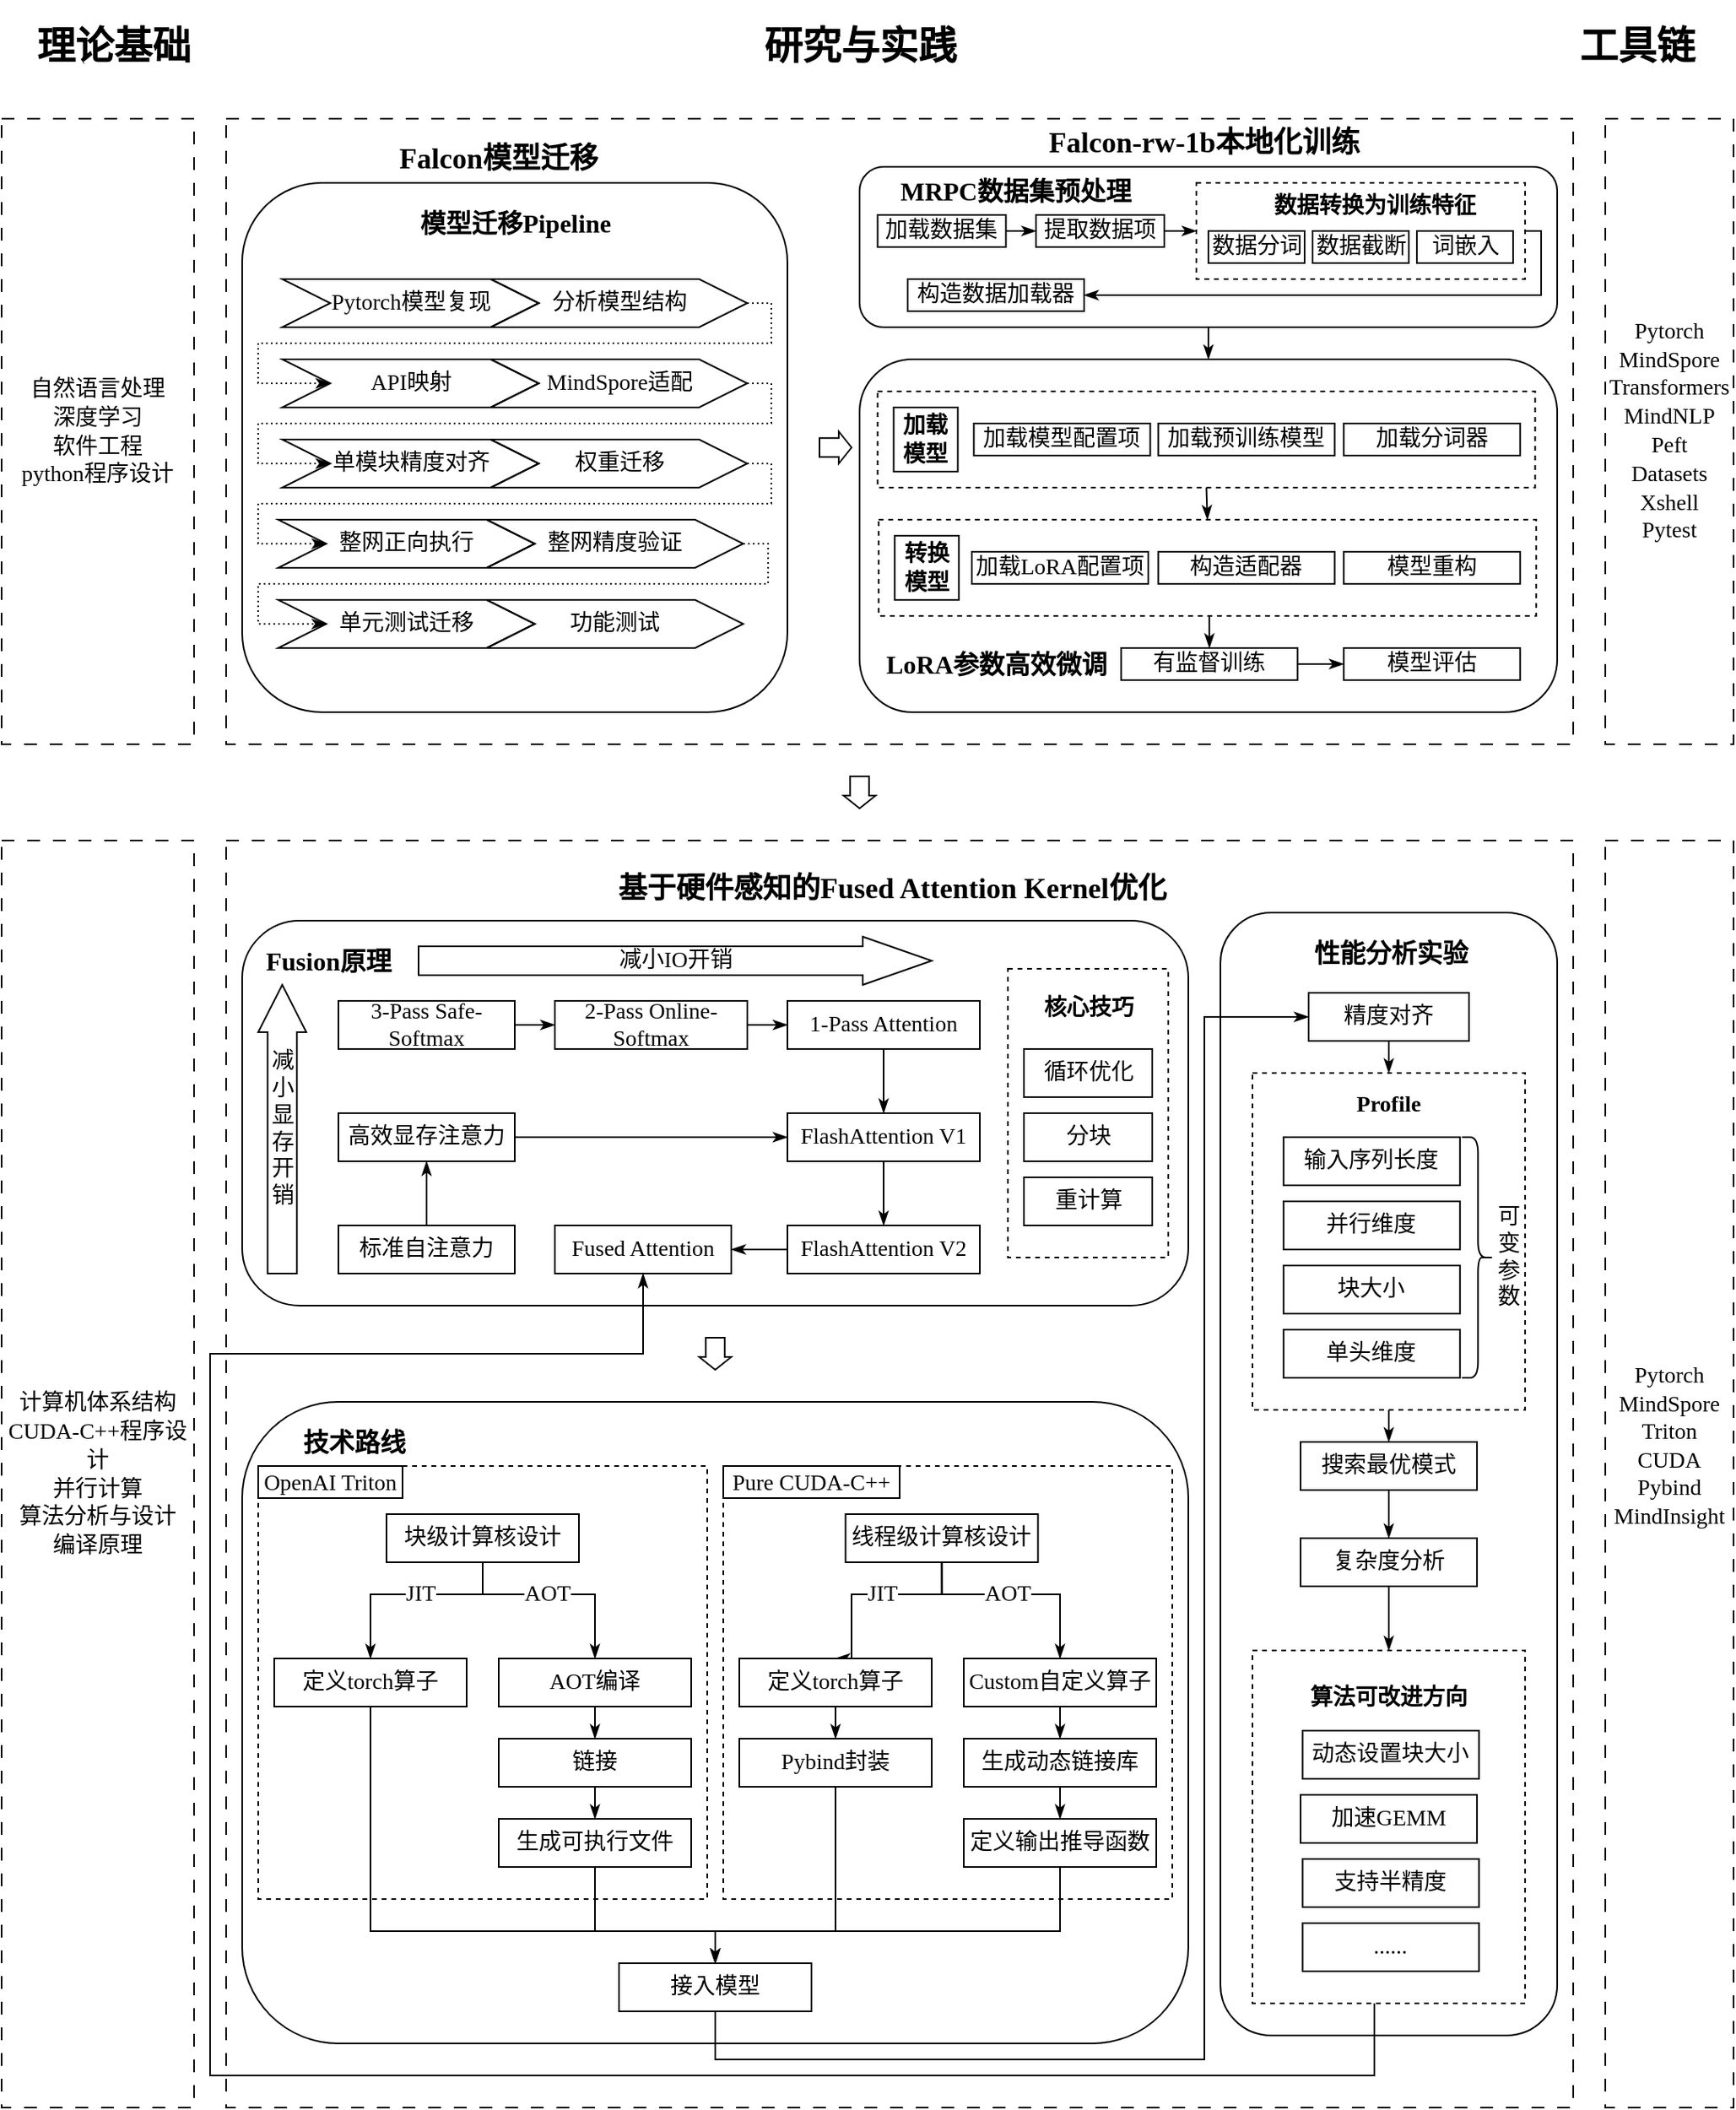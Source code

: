 <mxfile version="24.2.5" type="device">
  <diagram name="第 1 页" id="dVdpCF9wNjlWeNjONU8Y">
    <mxGraphModel dx="2049" dy="2794" grid="1" gridSize="10" guides="1" tooltips="1" connect="1" arrows="1" fold="1" page="1" pageScale="1" pageWidth="900" pageHeight="1600" background="none" math="0" shadow="0">
      <root>
        <mxCell id="0" />
        <mxCell id="1" parent="0" />
        <mxCell id="Ce94UzNjPFxygGqjQuoT-1" value="" style="rounded=0;whiteSpace=wrap;html=1;dashed=1;dashPattern=8 8;" parent="1" vertex="1">
          <mxGeometry x="370" y="50" width="840" height="390" as="geometry" />
        </mxCell>
        <mxCell id="p5TeQGGZOSFcAktKHEvx-1" value="&lt;p&gt;&lt;font size=&quot;1&quot; face=&quot;宋体&quot;&gt;&lt;b style=&quot;font-size: 24px;&quot;&gt;研究与实践&lt;/b&gt;&lt;/font&gt;&lt;/p&gt;" style="text;html=1;align=center;verticalAlign=middle;whiteSpace=wrap;rounded=0;fontFamily=Times New Roman;fontSize=14;" parent="1" vertex="1">
          <mxGeometry x="702.5" y="-10" width="125" height="30" as="geometry" />
        </mxCell>
        <mxCell id="p5TeQGGZOSFcAktKHEvx-2" value="&lt;p style=&quot;font-size: 18px;&quot;&gt;&lt;b style=&quot;&quot;&gt;&lt;font style=&quot;font-size: 18px;&quot; face=&quot;Times New Roman&quot;&gt;Falcon&lt;/font&gt;&lt;font style=&quot;font-size: 18px;&quot; face=&quot;宋体&quot;&gt;模型迁移&lt;/font&gt;&lt;/b&gt;&lt;/p&gt;" style="text;html=1;align=center;verticalAlign=middle;whiteSpace=wrap;rounded=0;fontFamily=Times New Roman;fontSize=14;" parent="1" vertex="1">
          <mxGeometry x="475" y="60" width="130" height="30" as="geometry" />
        </mxCell>
        <mxCell id="p5TeQGGZOSFcAktKHEvx-6" value="" style="rounded=1;whiteSpace=wrap;html=1;align=center;verticalAlign=middle;fontFamily=Times New Roman;fontSize=14;fontColor=default;fillColor=none;gradientColor=none;" parent="1" vertex="1">
          <mxGeometry x="380" y="90" width="340" height="330" as="geometry" />
        </mxCell>
        <mxCell id="p5TeQGGZOSFcAktKHEvx-10" value="&lt;font face=&quot;Times New Roman&quot;&gt;Pytorch&lt;/font&gt;&lt;font face=&quot;宋体&quot;&gt;模型复现&lt;/font&gt;" style="html=1;shadow=0;dashed=0;align=center;verticalAlign=middle;shape=mxgraph.arrows2.arrow;dy=0;dx=30;notch=30;rounded=0;fontFamily=Times New Roman;fontSize=14;fontColor=default;fillColor=none;gradientColor=none;" parent="1" vertex="1">
          <mxGeometry x="404.96" y="150" width="160" height="30" as="geometry" />
        </mxCell>
        <mxCell id="p5TeQGGZOSFcAktKHEvx-11" value="&lt;font face=&quot;宋体&quot;&gt;分析模型结构&lt;/font&gt;" style="html=1;shadow=0;dashed=0;align=center;verticalAlign=middle;shape=mxgraph.arrows2.arrow;dy=0;dx=30;notch=30;rounded=0;fontFamily=Times New Roman;fontSize=14;fontColor=default;fillColor=none;gradientColor=none;" parent="1" vertex="1">
          <mxGeometry x="534.96" y="150" width="160" height="30" as="geometry" />
        </mxCell>
        <mxCell id="p5TeQGGZOSFcAktKHEvx-12" value="&lt;font face=&quot;Times New Roman&quot;&gt;MindSpore&lt;/font&gt;&lt;font face=&quot;宋体&quot;&gt;适配&lt;/font&gt;" style="html=1;shadow=0;dashed=0;align=center;verticalAlign=middle;shape=mxgraph.arrows2.arrow;dy=0;dx=30;notch=30;rounded=0;fontFamily=Times New Roman;fontSize=14;fontColor=default;fillColor=none;gradientColor=none;" parent="1" vertex="1">
          <mxGeometry x="534.96" y="200" width="160" height="30" as="geometry" />
        </mxCell>
        <mxCell id="p5TeQGGZOSFcAktKHEvx-13" value="&lt;font face=&quot;宋体&quot;&gt;单模块精度对齐&lt;/font&gt;" style="html=1;shadow=0;dashed=0;align=center;verticalAlign=middle;shape=mxgraph.arrows2.arrow;dy=0;dx=30;notch=30;rounded=0;fontFamily=Times New Roman;fontSize=14;fontColor=default;fillColor=none;gradientColor=none;" parent="1" vertex="1">
          <mxGeometry x="404.96" y="250" width="160" height="30" as="geometry" />
        </mxCell>
        <mxCell id="p5TeQGGZOSFcAktKHEvx-15" value="&lt;font face=&quot;宋体&quot;&gt;权重迁移&lt;/font&gt;" style="html=1;shadow=0;dashed=0;align=center;verticalAlign=middle;shape=mxgraph.arrows2.arrow;dy=0;dx=30;notch=30;rounded=0;fontFamily=Times New Roman;fontSize=14;fontColor=default;fillColor=none;gradientColor=none;" parent="1" vertex="1">
          <mxGeometry x="534.96" y="250" width="160" height="30" as="geometry" />
        </mxCell>
        <mxCell id="p5TeQGGZOSFcAktKHEvx-16" value="&lt;span style=&quot;font-family: 宋体;&quot;&gt;整网正向执行&lt;/span&gt;" style="html=1;shadow=0;dashed=0;align=center;verticalAlign=middle;shape=mxgraph.arrows2.arrow;dy=0;dx=30;notch=30;rounded=0;fontFamily=Times New Roman;fontSize=14;fontColor=default;fillColor=none;gradientColor=none;" parent="1" vertex="1">
          <mxGeometry x="402.46" y="300" width="160" height="30" as="geometry" />
        </mxCell>
        <mxCell id="p5TeQGGZOSFcAktKHEvx-17" value="&lt;p style=&quot;font-size: 16px;&quot;&gt;&lt;b style=&quot;font-size: 16px;&quot;&gt;&lt;font style=&quot;font-size: 16px;&quot; face=&quot;宋体&quot;&gt;模型迁移&lt;/font&gt;&lt;font style=&quot;font-size: 16px;&quot; face=&quot;Times New Roman&quot;&gt;Pipeline&lt;/font&gt;&lt;/b&gt;&lt;/p&gt;" style="text;html=1;align=center;verticalAlign=middle;whiteSpace=wrap;rounded=0;fontFamily=Times New Roman;fontSize=16;" parent="1" vertex="1">
          <mxGeometry x="483.75" y="100" width="132.5" height="30" as="geometry" />
        </mxCell>
        <mxCell id="p5TeQGGZOSFcAktKHEvx-18" value="&lt;span style=&quot;font-family: 宋体;&quot;&gt;整网精度验证&lt;/span&gt;" style="html=1;shadow=0;dashed=0;align=center;verticalAlign=middle;shape=mxgraph.arrows2.arrow;dy=0;dx=30;notch=30;rounded=0;fontFamily=Times New Roman;fontSize=14;fontColor=default;fillColor=none;gradientColor=none;" parent="1" vertex="1">
          <mxGeometry x="532.46" y="300" width="160" height="30" as="geometry" />
        </mxCell>
        <mxCell id="p5TeQGGZOSFcAktKHEvx-19" value="&lt;font face=&quot;宋体&quot;&gt;单元测试迁移&lt;/font&gt;" style="html=1;shadow=0;dashed=0;align=center;verticalAlign=middle;shape=mxgraph.arrows2.arrow;dy=0;dx=30;notch=30;rounded=0;fontFamily=Times New Roman;fontSize=14;fontColor=default;fillColor=none;gradientColor=none;" parent="1" vertex="1">
          <mxGeometry x="402.46" y="350" width="160" height="30" as="geometry" />
        </mxCell>
        <mxCell id="p5TeQGGZOSFcAktKHEvx-20" value="&lt;font face=&quot;宋体&quot;&gt;功能测试&lt;/font&gt;" style="html=1;shadow=0;dashed=0;align=center;verticalAlign=middle;shape=mxgraph.arrows2.arrow;dy=0;dx=30;notch=30;rounded=0;fontFamily=Times New Roman;fontSize=14;fontColor=default;fillColor=none;gradientColor=none;" parent="1" vertex="1">
          <mxGeometry x="532.46" y="350" width="160" height="30" as="geometry" />
        </mxCell>
        <mxCell id="p5TeQGGZOSFcAktKHEvx-30" value="&lt;p style=&quot;font-size: 18px;&quot;&gt;&lt;b style=&quot;&quot;&gt;&lt;font style=&quot;font-size: 18px;&quot; face=&quot;Times New Roman&quot;&gt;Falcon-rw-1b&lt;/font&gt;&lt;font style=&quot;font-size: 18px;&quot; face=&quot;宋体&quot;&gt;本地化训练&lt;/font&gt;&lt;/b&gt;&lt;/p&gt;" style="text;html=1;align=center;verticalAlign=middle;whiteSpace=wrap;rounded=0;fontFamily=Times New Roman;fontSize=14;" parent="1" vertex="1">
          <mxGeometry x="880" y="50" width="200" height="30" as="geometry" />
        </mxCell>
        <mxCell id="p5TeQGGZOSFcAktKHEvx-32" value="&lt;div style=&quot;font-size: 14px;&quot;&gt;&lt;font style=&quot;font-size: 14px;&quot; face=&quot;宋体&quot;&gt;自然语言处理&lt;/font&gt;&lt;/div&gt;&lt;div style=&quot;font-size: 14px;&quot;&gt;&lt;font style=&quot;font-size: 14px;&quot; face=&quot;宋体&quot;&gt;深度学习&lt;/font&gt;&lt;/div&gt;&lt;div style=&quot;font-size: 14px;&quot;&gt;&lt;font style=&quot;font-size: 14px;&quot; face=&quot;宋体&quot;&gt;软件工程&lt;/font&gt;&lt;/div&gt;&lt;div style=&quot;font-size: 14px;&quot;&gt;&lt;font style=&quot;font-size: 14px;&quot;&gt;&lt;font style=&quot;font-size: 14px;&quot; face=&quot;Times New Roman&quot;&gt;python&lt;/font&gt;&lt;span style=&quot;font-family: 宋体; background-color: initial;&quot;&gt;程序设计&lt;/span&gt;&lt;/font&gt;&lt;/div&gt;" style="rounded=0;whiteSpace=wrap;html=1;dashed=1;dashPattern=8 8;" parent="1" vertex="1">
          <mxGeometry x="230" y="50" width="120" height="390" as="geometry" />
        </mxCell>
        <mxCell id="p5TeQGGZOSFcAktKHEvx-33" value="&lt;p&gt;&lt;font size=&quot;1&quot; face=&quot;宋体&quot;&gt;&lt;b style=&quot;font-size: 24px;&quot;&gt;理论基础&lt;/b&gt;&lt;/font&gt;&lt;/p&gt;" style="text;html=1;align=center;verticalAlign=middle;whiteSpace=wrap;rounded=0;fontFamily=Times New Roman;fontSize=14;" parent="1" vertex="1">
          <mxGeometry x="250" y="-10" width="100" height="30" as="geometry" />
        </mxCell>
        <mxCell id="p5TeQGGZOSFcAktKHEvx-34" value="&lt;p&gt;&lt;font size=&quot;1&quot; face=&quot;宋体&quot;&gt;&lt;b style=&quot;font-size: 24px;&quot;&gt;工具链&lt;/b&gt;&lt;/font&gt;&lt;/p&gt;" style="text;html=1;align=center;verticalAlign=middle;whiteSpace=wrap;rounded=0;fontFamily=Times New Roman;fontSize=14;" parent="1" vertex="1">
          <mxGeometry x="1210" y="-10" width="80" height="30" as="geometry" />
        </mxCell>
        <mxCell id="p5TeQGGZOSFcAktKHEvx-35" value="&lt;font style=&quot;font-size: 14px;&quot; face=&quot;Times New Roman&quot;&gt;Pytorch&lt;/font&gt;&lt;div style=&quot;font-size: 14px;&quot;&gt;&lt;font style=&quot;font-size: 14px;&quot; face=&quot;Times New Roman&quot;&gt;MindSpore&lt;/font&gt;&lt;/div&gt;&lt;div style=&quot;font-size: 14px;&quot;&gt;&lt;font style=&quot;font-size: 14px;&quot; face=&quot;Times New Roman&quot;&gt;Transformers&lt;/font&gt;&lt;/div&gt;&lt;div style=&quot;font-size: 14px;&quot;&gt;&lt;font style=&quot;font-size: 14px;&quot; face=&quot;Times New Roman&quot;&gt;MindNLP&lt;/font&gt;&lt;/div&gt;&lt;div style=&quot;font-size: 14px;&quot;&gt;&lt;font style=&quot;font-size: 14px;&quot; face=&quot;Times New Roman&quot;&gt;Peft&lt;/font&gt;&lt;/div&gt;&lt;div style=&quot;font-size: 14px;&quot;&gt;&lt;font style=&quot;font-size: 14px;&quot; face=&quot;Times New Roman&quot;&gt;Datasets&lt;/font&gt;&lt;/div&gt;&lt;div style=&quot;font-size: 14px;&quot;&gt;&lt;font style=&quot;font-size: 14px;&quot; face=&quot;Times New Roman&quot;&gt;Xshell&lt;/font&gt;&lt;/div&gt;&lt;div style=&quot;font-size: 14px;&quot;&gt;&lt;font style=&quot;font-size: 14px;&quot; face=&quot;Times New Roman&quot;&gt;Pytest&lt;/font&gt;&lt;/div&gt;" style="rounded=0;whiteSpace=wrap;html=1;dashed=1;dashPattern=8 8;" parent="1" vertex="1">
          <mxGeometry x="1230" y="50" width="80" height="390" as="geometry" />
        </mxCell>
        <mxCell id="p5TeQGGZOSFcAktKHEvx-189" style="edgeStyle=orthogonalEdgeStyle;rounded=0;orthogonalLoop=1;jettySize=auto;html=1;exitX=0.5;exitY=1;exitDx=0;exitDy=0;entryX=0.5;entryY=0;entryDx=0;entryDy=0;strokeColor=default;align=center;verticalAlign=middle;fontFamily=Times New Roman;fontSize=14;fontColor=default;labelBackgroundColor=default;endArrow=classicThin;endFill=1;" parent="1" source="p5TeQGGZOSFcAktKHEvx-37" target="p5TeQGGZOSFcAktKHEvx-63" edge="1">
          <mxGeometry relative="1" as="geometry" />
        </mxCell>
        <mxCell id="p5TeQGGZOSFcAktKHEvx-37" value="" style="rounded=1;whiteSpace=wrap;html=1;strokeColor=default;align=center;verticalAlign=middle;fontFamily=Helvetica;fontSize=12;fontColor=default;fillColor=default;" parent="1" vertex="1">
          <mxGeometry x="765" y="80" width="435" height="100" as="geometry" />
        </mxCell>
        <mxCell id="p5TeQGGZOSFcAktKHEvx-38" value="&lt;b style=&quot;font-size: 16px;&quot;&gt;&lt;font style=&quot;font-size: 16px;&quot; face=&quot;Times New Roman&quot;&gt;MRPC&lt;/font&gt;&lt;font style=&quot;font-size: 16px;&quot; face=&quot;宋体&quot;&gt;数据集预处理&lt;/font&gt;&lt;/b&gt;" style="text;html=1;align=center;verticalAlign=middle;whiteSpace=wrap;rounded=0;fontFamily=Helvetica;fontSize=12;fontColor=default;" parent="1" vertex="1">
          <mxGeometry x="780" y="80" width="165" height="30" as="geometry" />
        </mxCell>
        <mxCell id="p5TeQGGZOSFcAktKHEvx-53" style="edgeStyle=orthogonalEdgeStyle;rounded=0;orthogonalLoop=1;jettySize=auto;html=1;exitX=1;exitY=0.5;exitDx=0;exitDy=0;entryX=0;entryY=0.5;entryDx=0;entryDy=0;fontFamily=宋体;fontSize=12;fontColor=default;endArrow=classicThin;endFill=1;" parent="1" source="p5TeQGGZOSFcAktKHEvx-39" target="p5TeQGGZOSFcAktKHEvx-41" edge="1">
          <mxGeometry relative="1" as="geometry" />
        </mxCell>
        <mxCell id="p5TeQGGZOSFcAktKHEvx-39" value="&lt;font style=&quot;font-size: 14px;&quot;&gt;加载数据集&lt;/font&gt;" style="rounded=0;whiteSpace=wrap;html=1;strokeColor=default;align=center;verticalAlign=middle;fontFamily=宋体;fontSize=12;fontColor=default;fillColor=default;" parent="1" vertex="1">
          <mxGeometry x="776.25" y="110" width="80" height="20" as="geometry" />
        </mxCell>
        <mxCell id="p5TeQGGZOSFcAktKHEvx-188" style="edgeStyle=orthogonalEdgeStyle;rounded=0;orthogonalLoop=1;jettySize=auto;html=1;exitX=1;exitY=0.5;exitDx=0;exitDy=0;entryX=0;entryY=0.5;entryDx=0;entryDy=0;strokeColor=default;align=center;verticalAlign=middle;fontFamily=Times New Roman;fontSize=14;fontColor=default;labelBackgroundColor=default;endArrow=classicThin;endFill=1;" parent="1" source="p5TeQGGZOSFcAktKHEvx-41" target="p5TeQGGZOSFcAktKHEvx-44" edge="1">
          <mxGeometry relative="1" as="geometry" />
        </mxCell>
        <mxCell id="p5TeQGGZOSFcAktKHEvx-41" value="&lt;font style=&quot;font-size: 14px;&quot;&gt;提取数据项&lt;/font&gt;" style="rounded=0;whiteSpace=wrap;html=1;strokeColor=default;align=center;verticalAlign=middle;fontFamily=宋体;fontSize=12;fontColor=default;fillColor=default;" parent="1" vertex="1">
          <mxGeometry x="875" y="110" width="80" height="20" as="geometry" />
        </mxCell>
        <mxCell id="p5TeQGGZOSFcAktKHEvx-113" style="edgeStyle=orthogonalEdgeStyle;rounded=0;orthogonalLoop=1;jettySize=auto;html=1;exitX=1;exitY=0.5;exitDx=0;exitDy=0;fontFamily=Times New Roman;fontSize=14;fontColor=default;endArrow=classicThin;endFill=1;" parent="1" source="p5TeQGGZOSFcAktKHEvx-44" target="p5TeQGGZOSFcAktKHEvx-49" edge="1">
          <mxGeometry relative="1" as="geometry">
            <Array as="points">
              <mxPoint x="1190" y="120" />
              <mxPoint x="1190" y="160" />
            </Array>
          </mxGeometry>
        </mxCell>
        <mxCell id="p5TeQGGZOSFcAktKHEvx-44" value="" style="rounded=0;whiteSpace=wrap;html=1;dashed=1;strokeColor=default;align=center;verticalAlign=middle;fontFamily=宋体;fontSize=12;fontColor=default;fillColor=default;" parent="1" vertex="1">
          <mxGeometry x="975" y="90" width="205" height="60" as="geometry" />
        </mxCell>
        <mxCell id="p5TeQGGZOSFcAktKHEvx-45" value="&lt;font size=&quot;1&quot; style=&quot;&quot;&gt;&lt;b style=&quot;font-size: 14px;&quot;&gt;数据转换为训练特征&lt;/b&gt;&lt;/font&gt;" style="text;html=1;align=center;verticalAlign=middle;whiteSpace=wrap;rounded=0;fontFamily=宋体;fontSize=12;fontColor=default;" parent="1" vertex="1">
          <mxGeometry x="1015" y="90" width="142.5" height="30" as="geometry" />
        </mxCell>
        <mxCell id="p5TeQGGZOSFcAktKHEvx-46" value="&lt;font style=&quot;font-size: 14px;&quot;&gt;数据分词&lt;/font&gt;" style="rounded=0;whiteSpace=wrap;html=1;strokeColor=default;align=center;verticalAlign=middle;fontFamily=宋体;fontSize=12;fontColor=default;fillColor=default;" parent="1" vertex="1">
          <mxGeometry x="982.5" y="120" width="60" height="20" as="geometry" />
        </mxCell>
        <mxCell id="p5TeQGGZOSFcAktKHEvx-49" value="&lt;font style=&quot;font-size: 14px;&quot;&gt;构造数据加载器&lt;/font&gt;" style="rounded=0;whiteSpace=wrap;html=1;strokeColor=default;align=center;verticalAlign=middle;fontFamily=宋体;fontSize=12;fontColor=default;fillColor=default;" parent="1" vertex="1">
          <mxGeometry x="795" y="150" width="110" height="20" as="geometry" />
        </mxCell>
        <mxCell id="p5TeQGGZOSFcAktKHEvx-50" value="数据截断" style="rounded=0;whiteSpace=wrap;html=1;strokeColor=default;align=center;verticalAlign=middle;fontFamily=宋体;fontSize=14;fontColor=default;fillColor=default;" parent="1" vertex="1">
          <mxGeometry x="1047.5" y="120" width="60" height="20" as="geometry" />
        </mxCell>
        <mxCell id="p5TeQGGZOSFcAktKHEvx-52" value="词嵌入" style="rounded=0;whiteSpace=wrap;html=1;strokeColor=default;align=center;verticalAlign=middle;fontFamily=宋体;fontSize=14;fontColor=default;fillColor=default;" parent="1" vertex="1">
          <mxGeometry x="1112.5" y="120" width="60" height="20" as="geometry" />
        </mxCell>
        <mxCell id="p5TeQGGZOSFcAktKHEvx-63" value="" style="rounded=1;whiteSpace=wrap;html=1;strokeColor=default;align=center;verticalAlign=middle;fontFamily=Helvetica;fontSize=12;fontColor=default;fillColor=default;" parent="1" vertex="1">
          <mxGeometry x="765" y="200" width="435" height="220" as="geometry" />
        </mxCell>
        <mxCell id="p5TeQGGZOSFcAktKHEvx-65" value="" style="html=1;shadow=0;dashed=0;align=center;verticalAlign=middle;shape=mxgraph.arrows2.arrow;dy=0.41;dx=8;direction=south;notch=0;rounded=0;dashPattern=8 8;strokeColor=default;fontFamily=Helvetica;fontSize=12;fontColor=default;fillColor=default;rotation=-90;" parent="1" vertex="1">
          <mxGeometry x="740" y="245" width="20" height="20" as="geometry" />
        </mxCell>
        <mxCell id="p5TeQGGZOSFcAktKHEvx-66" value="&lt;b style=&quot;font-size: 16px;&quot;&gt;&lt;font style=&quot;font-size: 16px;&quot; face=&quot;Times New Roman&quot;&gt;LoRA&lt;/font&gt;&lt;font style=&quot;font-size: 16px;&quot; face=&quot;宋体&quot;&gt;参数高效微调&lt;/font&gt;&lt;/b&gt;" style="text;html=1;align=center;verticalAlign=middle;whiteSpace=wrap;rounded=0;fontFamily=Helvetica;fontSize=12;fontColor=default;" parent="1" vertex="1">
          <mxGeometry x="772.5" y="375" width="155" height="30" as="geometry" />
        </mxCell>
        <mxCell id="sX8R1PPLeMM2Gcwgd5iX-1" style="edgeStyle=orthogonalEdgeStyle;rounded=0;orthogonalLoop=1;jettySize=auto;html=1;exitX=0.5;exitY=1;exitDx=0;exitDy=0;entryX=0.5;entryY=0;entryDx=0;entryDy=0;endArrow=classicThin;endFill=1;" edge="1" parent="1" source="p5TeQGGZOSFcAktKHEvx-80" target="p5TeQGGZOSFcAktKHEvx-73">
          <mxGeometry relative="1" as="geometry" />
        </mxCell>
        <mxCell id="p5TeQGGZOSFcAktKHEvx-80" value="" style="rounded=0;whiteSpace=wrap;html=1;dashed=1;strokeColor=default;align=center;verticalAlign=middle;fontFamily=宋体;fontSize=12;fontColor=default;fillColor=default;" parent="1" vertex="1">
          <mxGeometry x="776.25" y="220" width="410" height="60" as="geometry" />
        </mxCell>
        <mxCell id="p5TeQGGZOSFcAktKHEvx-70" value="加载模型配置项" style="rounded=0;whiteSpace=wrap;html=1;strokeColor=default;align=center;verticalAlign=middle;fontFamily=宋体;fontSize=14;fontColor=default;fillColor=default;" parent="1" vertex="1">
          <mxGeometry x="836.25" y="240" width="110" height="20" as="geometry" />
        </mxCell>
        <mxCell id="p5TeQGGZOSFcAktKHEvx-71" value="加载预训练模型" style="rounded=0;whiteSpace=wrap;html=1;strokeColor=default;align=center;verticalAlign=middle;fontFamily=宋体;fontSize=14;fontColor=default;fillColor=default;" parent="1" vertex="1">
          <mxGeometry x="951.25" y="240" width="110" height="20" as="geometry" />
        </mxCell>
        <mxCell id="p5TeQGGZOSFcAktKHEvx-72" value="加载分词器" style="rounded=0;whiteSpace=wrap;html=1;strokeColor=default;align=center;verticalAlign=middle;fontFamily=宋体;fontSize=14;fontColor=default;fillColor=default;" parent="1" vertex="1">
          <mxGeometry x="1066.88" y="240" width="110" height="20" as="geometry" />
        </mxCell>
        <mxCell id="p5TeQGGZOSFcAktKHEvx-85" style="edgeStyle=orthogonalEdgeStyle;rounded=0;orthogonalLoop=1;jettySize=auto;html=1;exitX=0.5;exitY=1;exitDx=0;exitDy=0;entryX=0.5;entryY=0;entryDx=0;entryDy=0;fontFamily=Helvetica;fontSize=12;fontColor=default;endArrow=classicThin;endFill=1;" parent="1" source="p5TeQGGZOSFcAktKHEvx-73" target="p5TeQGGZOSFcAktKHEvx-82" edge="1">
          <mxGeometry relative="1" as="geometry" />
        </mxCell>
        <mxCell id="p5TeQGGZOSFcAktKHEvx-73" value="" style="rounded=0;whiteSpace=wrap;html=1;dashed=1;strokeColor=default;align=center;verticalAlign=middle;fontFamily=宋体;fontSize=12;fontColor=default;fillColor=default;" parent="1" vertex="1">
          <mxGeometry x="776.88" y="300" width="410" height="60" as="geometry" />
        </mxCell>
        <mxCell id="p5TeQGGZOSFcAktKHEvx-75" value="加载LoRA配置项" style="rounded=0;whiteSpace=wrap;html=1;strokeColor=default;align=center;verticalAlign=middle;fontFamily=宋体;fontSize=14;fontColor=default;fillColor=default;" parent="1" vertex="1">
          <mxGeometry x="835" y="320" width="110" height="20" as="geometry" />
        </mxCell>
        <mxCell id="p5TeQGGZOSFcAktKHEvx-76" value="构造适配器" style="rounded=0;whiteSpace=wrap;html=1;strokeColor=default;align=center;verticalAlign=middle;fontFamily=宋体;fontSize=14;fontColor=default;fillColor=default;" parent="1" vertex="1">
          <mxGeometry x="951.25" y="320" width="110" height="20" as="geometry" />
        </mxCell>
        <mxCell id="p5TeQGGZOSFcAktKHEvx-78" value="模型重构" style="rounded=0;whiteSpace=wrap;html=1;strokeColor=default;align=center;verticalAlign=middle;fontFamily=宋体;fontSize=14;fontColor=default;fillColor=default;" parent="1" vertex="1">
          <mxGeometry x="1066.88" y="320" width="110" height="20" as="geometry" />
        </mxCell>
        <mxCell id="p5TeQGGZOSFcAktKHEvx-91" style="edgeStyle=orthogonalEdgeStyle;rounded=0;orthogonalLoop=1;jettySize=auto;html=1;exitX=1;exitY=0.5;exitDx=0;exitDy=0;entryX=0;entryY=0.5;entryDx=0;entryDy=0;fontFamily=Helvetica;fontSize=12;fontColor=default;endArrow=classicThin;endFill=1;" parent="1" source="p5TeQGGZOSFcAktKHEvx-82" target="p5TeQGGZOSFcAktKHEvx-83" edge="1">
          <mxGeometry relative="1" as="geometry" />
        </mxCell>
        <mxCell id="p5TeQGGZOSFcAktKHEvx-82" value="有监督训练" style="rounded=0;whiteSpace=wrap;html=1;strokeColor=default;align=center;verticalAlign=middle;fontFamily=宋体;fontSize=14;fontColor=default;fillColor=default;" parent="1" vertex="1">
          <mxGeometry x="928.13" y="380" width="110" height="20" as="geometry" />
        </mxCell>
        <mxCell id="p5TeQGGZOSFcAktKHEvx-83" value="模型评估" style="rounded=0;whiteSpace=wrap;html=1;strokeColor=default;align=center;verticalAlign=middle;fontFamily=宋体;fontSize=14;fontColor=default;fillColor=default;" parent="1" vertex="1">
          <mxGeometry x="1066.88" y="380" width="110" height="20" as="geometry" />
        </mxCell>
        <mxCell id="p5TeQGGZOSFcAktKHEvx-89" value="&lt;font style=&quot;font-size: 14px;&quot; face=&quot;宋体&quot;&gt;&lt;b style=&quot;font-size: 14px;&quot;&gt;加载模型&lt;/b&gt;&lt;/font&gt;" style="rounded=0;whiteSpace=wrap;html=1;strokeColor=default;align=center;verticalAlign=middle;fontFamily=Helvetica;fontSize=14;fontColor=default;fillColor=default;" parent="1" vertex="1">
          <mxGeometry x="786.25" y="230" width="40" height="40" as="geometry" />
        </mxCell>
        <mxCell id="p5TeQGGZOSFcAktKHEvx-92" value="" style="rounded=0;whiteSpace=wrap;html=1;dashed=1;dashPattern=8 8;" parent="1" vertex="1">
          <mxGeometry x="370" y="500" width="840" height="790" as="geometry" />
        </mxCell>
        <mxCell id="p5TeQGGZOSFcAktKHEvx-96" value="&lt;div style=&quot;font-size: 14px;&quot;&gt;&lt;font style=&quot;font-size: 14px;&quot; face=&quot;宋体&quot;&gt;计算机体系结构&lt;/font&gt;&lt;/div&gt;&lt;div style=&quot;font-size: 14px;&quot;&gt;&lt;font style=&quot;font-size: 14px;&quot;&gt;&lt;font style=&quot;font-size: 14px;&quot; face=&quot;宋体&quot;&gt;CUDA-C++&lt;/font&gt;&lt;span style=&quot;font-family: 宋体; background-color: initial;&quot;&gt;程序设计&lt;/span&gt;&lt;/font&gt;&lt;/div&gt;&lt;div style=&quot;font-size: 14px;&quot;&gt;&lt;font style=&quot;font-size: 14px;&quot; face=&quot;宋体&quot;&gt;并行计算&lt;/font&gt;&lt;/div&gt;&lt;div style=&quot;font-size: 14px;&quot;&gt;&lt;font style=&quot;font-size: 14px;&quot; face=&quot;宋体&quot;&gt;算法分析与设计&lt;/font&gt;&lt;/div&gt;&lt;div style=&quot;font-size: 14px;&quot;&gt;&lt;font style=&quot;font-size: 14px;&quot; face=&quot;宋体&quot;&gt;编译原理&lt;/font&gt;&lt;/div&gt;" style="rounded=0;whiteSpace=wrap;html=1;dashed=1;dashPattern=8 8;" parent="1" vertex="1">
          <mxGeometry x="230" y="500" width="120" height="790" as="geometry" />
        </mxCell>
        <mxCell id="p5TeQGGZOSFcAktKHEvx-105" value="&lt;p style=&quot;font-size: 18px;&quot;&gt;&lt;b&gt;&lt;font style=&quot;font-size: 18px;&quot; face=&quot;宋体&quot;&gt;基于&lt;/font&gt;&lt;font style=&quot;font-size: 18px;&quot; face=&quot;宋体&quot;&gt;硬件&lt;/font&gt;&lt;font style=&quot;font-size: 18px;&quot; face=&quot;宋体&quot;&gt;感知的&lt;/font&gt;&lt;font style=&quot;font-size: 18px;&quot; face=&quot;Times New Roman&quot;&gt;Fused Attention Kernel&lt;/font&gt;&lt;font style=&quot;font-size: 18px;&quot; face=&quot;宋体&quot;&gt;优化&lt;/font&gt;&lt;/b&gt;&lt;/p&gt;" style="text;html=1;align=center;verticalAlign=middle;whiteSpace=wrap;rounded=0;fontFamily=Times New Roman;fontSize=14;" parent="1" vertex="1">
          <mxGeometry x="607.5" y="515" width="355" height="30" as="geometry" />
        </mxCell>
        <mxCell id="p5TeQGGZOSFcAktKHEvx-106" value="" style="rounded=1;whiteSpace=wrap;html=1;align=center;verticalAlign=middle;fontFamily=Times New Roman;fontSize=14;fontColor=default;fillColor=none;gradientColor=none;" parent="1" vertex="1">
          <mxGeometry x="380" y="550" width="590" height="240" as="geometry" />
        </mxCell>
        <mxCell id="p5TeQGGZOSFcAktKHEvx-122" style="edgeStyle=orthogonalEdgeStyle;rounded=0;orthogonalLoop=1;jettySize=auto;html=1;exitX=1;exitY=0.5;exitDx=0;exitDy=0;entryX=0;entryY=0.5;entryDx=0;entryDy=0;endArrow=classicThin;endFill=1;" parent="1" source="p5TeQGGZOSFcAktKHEvx-110" target="p5TeQGGZOSFcAktKHEvx-118" edge="1">
          <mxGeometry relative="1" as="geometry" />
        </mxCell>
        <mxCell id="p5TeQGGZOSFcAktKHEvx-110" value="&lt;font style=&quot;font-size: 14px;&quot; face=&quot;Times New Roman&quot;&gt;3-Pass Safe-Softmax&lt;/font&gt;" style="rounded=0;whiteSpace=wrap;html=1;align=center;verticalAlign=middle;fontFamily=Times New Roman;fontSize=14;fontColor=default;fillColor=none;gradientColor=none;" parent="1" vertex="1">
          <mxGeometry x="440" y="600" width="110" height="30" as="geometry" />
        </mxCell>
        <mxCell id="p5TeQGGZOSFcAktKHEvx-114" value="" style="html=1;shadow=0;dashed=0;align=center;verticalAlign=middle;shape=mxgraph.arrows2.arrow;dy=0.41;dx=8;direction=south;notch=0;rounded=0;dashPattern=8 8;strokeColor=default;fontFamily=Helvetica;fontSize=12;fontColor=default;fillColor=default;" parent="1" vertex="1">
          <mxGeometry x="755" y="460" width="20" height="20" as="geometry" />
        </mxCell>
        <mxCell id="p5TeQGGZOSFcAktKHEvx-123" style="edgeStyle=orthogonalEdgeStyle;rounded=0;orthogonalLoop=1;jettySize=auto;html=1;exitX=1;exitY=0.5;exitDx=0;exitDy=0;entryX=0;entryY=0.5;entryDx=0;entryDy=0;strokeColor=default;align=center;verticalAlign=middle;fontFamily=Helvetica;fontSize=11;fontColor=default;labelBackgroundColor=default;endArrow=classicThin;endFill=1;" parent="1" source="p5TeQGGZOSFcAktKHEvx-118" target="p5TeQGGZOSFcAktKHEvx-120" edge="1">
          <mxGeometry relative="1" as="geometry" />
        </mxCell>
        <mxCell id="p5TeQGGZOSFcAktKHEvx-118" value="&lt;font style=&quot;font-size: 14px;&quot; face=&quot;Times New Roman&quot;&gt;2-Pass Online-Softmax&lt;/font&gt;" style="rounded=0;whiteSpace=wrap;html=1;align=center;verticalAlign=middle;fontFamily=Times New Roman;fontSize=14;fontColor=default;fillColor=none;gradientColor=none;" parent="1" vertex="1">
          <mxGeometry x="575" y="600" width="120" height="30" as="geometry" />
        </mxCell>
        <mxCell id="p5TeQGGZOSFcAktKHEvx-124" style="edgeStyle=orthogonalEdgeStyle;rounded=0;orthogonalLoop=1;jettySize=auto;html=1;exitX=0.5;exitY=1;exitDx=0;exitDy=0;entryX=0.5;entryY=0;entryDx=0;entryDy=0;strokeColor=default;align=center;verticalAlign=middle;fontFamily=Helvetica;fontSize=11;fontColor=default;labelBackgroundColor=default;endArrow=classicThin;endFill=1;" parent="1" source="p5TeQGGZOSFcAktKHEvx-120" target="p5TeQGGZOSFcAktKHEvx-121" edge="1">
          <mxGeometry relative="1" as="geometry" />
        </mxCell>
        <mxCell id="p5TeQGGZOSFcAktKHEvx-120" value="&lt;font style=&quot;font-size: 14px;&quot; face=&quot;Times New Roman&quot;&gt;1-Pass Attention&lt;/font&gt;" style="rounded=0;whiteSpace=wrap;html=1;align=center;verticalAlign=middle;fontFamily=Times New Roman;fontSize=14;fontColor=default;fillColor=none;gradientColor=none;" parent="1" vertex="1">
          <mxGeometry x="720" y="600" width="120" height="30" as="geometry" />
        </mxCell>
        <mxCell id="p5TeQGGZOSFcAktKHEvx-126" style="edgeStyle=orthogonalEdgeStyle;rounded=0;orthogonalLoop=1;jettySize=auto;html=1;exitX=0.5;exitY=1;exitDx=0;exitDy=0;entryX=0.5;entryY=0;entryDx=0;entryDy=0;strokeColor=default;align=center;verticalAlign=middle;fontFamily=Helvetica;fontSize=11;fontColor=default;labelBackgroundColor=default;endArrow=classicThin;endFill=1;" parent="1" source="p5TeQGGZOSFcAktKHEvx-121" target="p5TeQGGZOSFcAktKHEvx-125" edge="1">
          <mxGeometry relative="1" as="geometry" />
        </mxCell>
        <mxCell id="p5TeQGGZOSFcAktKHEvx-121" value="&lt;font style=&quot;font-size: 14px;&quot; face=&quot;Times New Roman&quot;&gt;FlashAttention V1&lt;/font&gt;" style="rounded=0;whiteSpace=wrap;html=1;align=center;verticalAlign=middle;fontFamily=Times New Roman;fontSize=14;fontColor=default;fillColor=none;gradientColor=none;" parent="1" vertex="1">
          <mxGeometry x="720" y="670" width="120" height="30" as="geometry" />
        </mxCell>
        <mxCell id="p5TeQGGZOSFcAktKHEvx-195" style="edgeStyle=orthogonalEdgeStyle;rounded=0;orthogonalLoop=1;jettySize=auto;html=1;exitX=0;exitY=0.5;exitDx=0;exitDy=0;entryX=1;entryY=0.5;entryDx=0;entryDy=0;strokeColor=default;align=center;verticalAlign=middle;fontFamily=Times New Roman;fontSize=14;fontColor=default;labelBackgroundColor=default;endArrow=classicThin;endFill=1;" parent="1" source="p5TeQGGZOSFcAktKHEvx-125" target="p5TeQGGZOSFcAktKHEvx-193" edge="1">
          <mxGeometry relative="1" as="geometry" />
        </mxCell>
        <mxCell id="p5TeQGGZOSFcAktKHEvx-125" value="&lt;font style=&quot;font-size: 14px;&quot; face=&quot;Times New Roman&quot;&gt;FlashAttention V2&lt;/font&gt;" style="rounded=0;whiteSpace=wrap;html=1;align=center;verticalAlign=middle;fontFamily=Times New Roman;fontSize=14;fontColor=default;fillColor=none;gradientColor=none;" parent="1" vertex="1">
          <mxGeometry x="720" y="740" width="120" height="30" as="geometry" />
        </mxCell>
        <mxCell id="p5TeQGGZOSFcAktKHEvx-129" style="edgeStyle=orthogonalEdgeStyle;rounded=0;orthogonalLoop=1;jettySize=auto;html=1;exitX=1;exitY=0.5;exitDx=0;exitDy=0;strokeColor=default;align=center;verticalAlign=middle;fontFamily=Times New Roman;fontSize=14;fontColor=default;labelBackgroundColor=default;endArrow=classicThin;endFill=1;" parent="1" source="p5TeQGGZOSFcAktKHEvx-127" target="p5TeQGGZOSFcAktKHEvx-121" edge="1">
          <mxGeometry relative="1" as="geometry" />
        </mxCell>
        <mxCell id="p5TeQGGZOSFcAktKHEvx-127" value="&lt;span style=&quot;font-size: 14px;&quot;&gt;&lt;font style=&quot;font-size: 14px;&quot; face=&quot;宋体&quot;&gt;高效显存注意力&lt;/font&gt;&lt;/span&gt;" style="rounded=0;whiteSpace=wrap;html=1;align=center;verticalAlign=middle;fontFamily=Times New Roman;fontSize=14;fontColor=default;fillColor=none;gradientColor=none;" parent="1" vertex="1">
          <mxGeometry x="440" y="670" width="110" height="30" as="geometry" />
        </mxCell>
        <mxCell id="p5TeQGGZOSFcAktKHEvx-130" style="edgeStyle=orthogonalEdgeStyle;rounded=0;orthogonalLoop=1;jettySize=auto;html=1;exitX=0.5;exitY=0;exitDx=0;exitDy=0;entryX=0.5;entryY=1;entryDx=0;entryDy=0;strokeColor=default;align=center;verticalAlign=middle;fontFamily=Times New Roman;fontSize=14;fontColor=default;labelBackgroundColor=default;endArrow=classicThin;endFill=1;" parent="1" source="p5TeQGGZOSFcAktKHEvx-128" target="p5TeQGGZOSFcAktKHEvx-127" edge="1">
          <mxGeometry relative="1" as="geometry" />
        </mxCell>
        <mxCell id="p5TeQGGZOSFcAktKHEvx-128" value="&lt;span style=&quot;font-size: 14px;&quot;&gt;&lt;font style=&quot;font-size: 14px;&quot; face=&quot;宋体&quot;&gt;标准自注意力&lt;/font&gt;&lt;/span&gt;" style="rounded=0;whiteSpace=wrap;html=1;align=center;verticalAlign=middle;fontFamily=Times New Roman;fontSize=14;fontColor=default;fillColor=none;gradientColor=none;" parent="1" vertex="1">
          <mxGeometry x="440" y="740" width="110" height="30" as="geometry" />
        </mxCell>
        <mxCell id="p5TeQGGZOSFcAktKHEvx-131" value="&lt;div style=&quot;font-size: 14px;&quot;&gt;&lt;font style=&quot;font-size: 14px;&quot; face=&quot;Times New Roman&quot;&gt;Pytorch&lt;/font&gt;&lt;/div&gt;&lt;div style=&quot;font-size: 14px;&quot;&gt;&lt;font style=&quot;font-size: 14px;&quot; face=&quot;Times New Roman&quot;&gt;MindSpore&lt;/font&gt;&lt;/div&gt;&lt;div style=&quot;font-size: 14px;&quot;&gt;&lt;font style=&quot;font-size: 14px;&quot; face=&quot;Times New Roman&quot;&gt;Triton&lt;/font&gt;&lt;/div&gt;&lt;div style=&quot;font-size: 14px;&quot;&gt;&lt;font style=&quot;font-size: 14px;&quot; face=&quot;Times New Roman&quot;&gt;CUDA&lt;/font&gt;&lt;/div&gt;&lt;font style=&quot;font-size: 14px;&quot; face=&quot;Times New Roman&quot;&gt;Pybind&lt;/font&gt;&lt;div style=&quot;font-size: 14px;&quot;&gt;&lt;div style=&quot;&quot;&gt;&lt;font style=&quot;font-size: 14px;&quot; face=&quot;Times New Roman&quot;&gt;MindInsight&lt;/font&gt;&lt;/div&gt;&lt;div style=&quot;&quot;&gt;&lt;font style=&quot;font-size: 14px;&quot; face=&quot;Times New Roman&quot;&gt;&lt;br&gt;&lt;/font&gt;&lt;div&gt;&lt;font style=&quot;font-size: 14px;&quot; face=&quot;Times New Roman&quot;&gt;&lt;br&gt;&lt;/font&gt;&lt;/div&gt;&lt;/div&gt;&lt;/div&gt;" style="rounded=0;whiteSpace=wrap;html=1;dashed=1;dashPattern=8 8;" parent="1" vertex="1">
          <mxGeometry x="1230" y="500" width="80" height="790" as="geometry" />
        </mxCell>
        <mxCell id="p5TeQGGZOSFcAktKHEvx-133" value="" style="rounded=1;whiteSpace=wrap;html=1;align=center;verticalAlign=middle;fontFamily=Times New Roman;fontSize=14;fontColor=default;fillColor=none;gradientColor=none;" parent="1" vertex="1">
          <mxGeometry x="380" y="850" width="590" height="400" as="geometry" />
        </mxCell>
        <mxCell id="p5TeQGGZOSFcAktKHEvx-134" value="" style="rounded=0;whiteSpace=wrap;html=1;dashed=1;strokeColor=default;align=center;verticalAlign=middle;fontFamily=宋体;fontSize=12;fontColor=default;fillColor=default;" parent="1" vertex="1">
          <mxGeometry x="390" y="890" width="280" height="270" as="geometry" />
        </mxCell>
        <mxCell id="p5TeQGGZOSFcAktKHEvx-135" value="&lt;b style=&quot;&quot;&gt;&lt;font style=&quot;font-size: 16px;&quot; face=&quot;宋体&quot;&gt;技术路线&lt;/font&gt;&lt;/b&gt;" style="text;html=1;align=center;verticalAlign=middle;whiteSpace=wrap;rounded=0;fontFamily=Helvetica;fontSize=12;fontColor=default;" parent="1" vertex="1">
          <mxGeometry x="410" y="860" width="80" height="30" as="geometry" />
        </mxCell>
        <mxCell id="p5TeQGGZOSFcAktKHEvx-136" value="&lt;font style=&quot;font-size: 14px;&quot; face=&quot;Times New Roman&quot;&gt;OpenAI Triton&lt;/font&gt;" style="rounded=0;whiteSpace=wrap;html=1;strokeColor=default;align=center;verticalAlign=middle;fontFamily=Helvetica;fontSize=14;fontColor=default;fillColor=default;" parent="1" vertex="1">
          <mxGeometry x="390" y="890" width="90" height="20" as="geometry" />
        </mxCell>
        <mxCell id="p5TeQGGZOSFcAktKHEvx-138" value="" style="rounded=0;whiteSpace=wrap;html=1;dashed=1;strokeColor=default;align=center;verticalAlign=middle;fontFamily=宋体;fontSize=12;fontColor=default;fillColor=default;" parent="1" vertex="1">
          <mxGeometry x="680" y="890" width="280" height="270" as="geometry" />
        </mxCell>
        <mxCell id="p5TeQGGZOSFcAktKHEvx-139" value="&lt;font style=&quot;font-size: 14px;&quot; face=&quot;Times New Roman&quot;&gt;Pure CUDA-C++&lt;/font&gt;" style="rounded=0;whiteSpace=wrap;html=1;strokeColor=default;align=center;verticalAlign=middle;fontFamily=Helvetica;fontSize=14;fontColor=default;fillColor=default;" parent="1" vertex="1">
          <mxGeometry x="680" y="890" width="110" height="20" as="geometry" />
        </mxCell>
        <mxCell id="p5TeQGGZOSFcAktKHEvx-143" value="JIT" style="edgeStyle=orthogonalEdgeStyle;rounded=0;orthogonalLoop=1;jettySize=auto;html=1;exitX=0.5;exitY=1;exitDx=0;exitDy=0;strokeColor=default;align=center;verticalAlign=middle;fontFamily=Times New Roman;fontSize=14;fontColor=default;labelBackgroundColor=default;endArrow=classicThin;endFill=1;entryX=0.5;entryY=0;entryDx=0;entryDy=0;" parent="1" source="p5TeQGGZOSFcAktKHEvx-140" target="p5TeQGGZOSFcAktKHEvx-142" edge="1">
          <mxGeometry x="-0.091" relative="1" as="geometry">
            <mxPoint x="527.5" y="955" as="sourcePoint" />
            <mxPoint x="462.5" y="1005" as="targetPoint" />
            <Array as="points">
              <mxPoint x="530" y="970" />
              <mxPoint x="460" y="970" />
            </Array>
            <mxPoint as="offset" />
          </mxGeometry>
        </mxCell>
        <mxCell id="p5TeQGGZOSFcAktKHEvx-172" value="AOT" style="edgeStyle=orthogonalEdgeStyle;rounded=0;orthogonalLoop=1;jettySize=auto;html=1;exitX=0.5;exitY=1;exitDx=0;exitDy=0;entryX=0.5;entryY=0;entryDx=0;entryDy=0;strokeColor=default;align=center;verticalAlign=middle;fontFamily=Times New Roman;fontSize=14;fontColor=default;labelBackgroundColor=default;endArrow=classicThin;endFill=1;" parent="1" source="p5TeQGGZOSFcAktKHEvx-140" target="p5TeQGGZOSFcAktKHEvx-144" edge="1">
          <mxGeometry x="-0.077" relative="1" as="geometry">
            <mxPoint x="527.5" y="955" as="sourcePoint" />
            <mxPoint x="587.5" y="1005" as="targetPoint" />
            <Array as="points">
              <mxPoint x="530" y="950" />
              <mxPoint x="530" y="970" />
              <mxPoint x="600" y="970" />
            </Array>
            <mxPoint as="offset" />
          </mxGeometry>
        </mxCell>
        <mxCell id="p5TeQGGZOSFcAktKHEvx-140" value="块级计算核设计" style="rounded=0;whiteSpace=wrap;html=1;strokeColor=default;align=center;verticalAlign=middle;fontFamily=宋体;fontSize=14;fontColor=default;fillColor=default;" parent="1" vertex="1">
          <mxGeometry x="470" y="920" width="120" height="30" as="geometry" />
        </mxCell>
        <mxCell id="p5TeQGGZOSFcAktKHEvx-168" value="JIT" style="edgeStyle=orthogonalEdgeStyle;rounded=0;orthogonalLoop=1;jettySize=auto;html=1;exitX=0.5;exitY=1;exitDx=0;exitDy=0;entryX=0.5;entryY=0;entryDx=0;entryDy=0;strokeColor=default;align=center;verticalAlign=middle;fontFamily=Times New Roman;fontSize=14;fontColor=default;labelBackgroundColor=default;endArrow=classicThin;endFill=1;" parent="1" source="p5TeQGGZOSFcAktKHEvx-141" target="p5TeQGGZOSFcAktKHEvx-167" edge="1">
          <mxGeometry x="-0.091" relative="1" as="geometry">
            <Array as="points">
              <mxPoint x="816" y="970" />
              <mxPoint x="760" y="970" />
              <mxPoint x="760" y="1010" />
            </Array>
            <mxPoint as="offset" />
          </mxGeometry>
        </mxCell>
        <mxCell id="p5TeQGGZOSFcAktKHEvx-209" style="edgeStyle=orthogonalEdgeStyle;rounded=0;orthogonalLoop=1;jettySize=auto;html=1;exitX=0.5;exitY=1;exitDx=0;exitDy=0;entryX=0.5;entryY=0;entryDx=0;entryDy=0;strokeColor=default;align=center;verticalAlign=middle;fontFamily=Times New Roman;fontSize=14;fontColor=default;labelBackgroundColor=default;endArrow=classicThin;endFill=1;" parent="1" source="p5TeQGGZOSFcAktKHEvx-141" target="p5TeQGGZOSFcAktKHEvx-157" edge="1">
          <mxGeometry relative="1" as="geometry">
            <Array as="points">
              <mxPoint x="810" y="970" />
              <mxPoint x="870" y="970" />
            </Array>
          </mxGeometry>
        </mxCell>
        <mxCell id="p5TeQGGZOSFcAktKHEvx-210" value="AOT" style="edgeLabel;html=1;align=center;verticalAlign=middle;resizable=0;points=[];rounded=0;strokeColor=default;fontFamily=Times New Roman;fontSize=14;fontColor=default;fillColor=none;gradientColor=none;" parent="p5TeQGGZOSFcAktKHEvx-209" vertex="1" connectable="0">
          <mxGeometry relative="1" as="geometry">
            <mxPoint as="offset" />
          </mxGeometry>
        </mxCell>
        <mxCell id="p5TeQGGZOSFcAktKHEvx-141" value="线程级计算核设计" style="rounded=0;whiteSpace=wrap;html=1;strokeColor=default;align=center;verticalAlign=middle;fontFamily=宋体;fontSize=14;fontColor=default;fillColor=default;" parent="1" vertex="1">
          <mxGeometry x="756.25" y="920" width="120" height="30" as="geometry" />
        </mxCell>
        <mxCell id="p5TeQGGZOSFcAktKHEvx-212" style="edgeStyle=orthogonalEdgeStyle;rounded=0;orthogonalLoop=1;jettySize=auto;html=1;exitX=0.5;exitY=1;exitDx=0;exitDy=0;entryX=0.5;entryY=0;entryDx=0;entryDy=0;strokeColor=default;align=center;verticalAlign=middle;fontFamily=Times New Roman;fontSize=14;fontColor=default;labelBackgroundColor=default;endArrow=classicThin;endFill=1;" parent="1" source="p5TeQGGZOSFcAktKHEvx-142" edge="1" target="p5TeQGGZOSFcAktKHEvx-196">
          <mxGeometry relative="1" as="geometry">
            <mxPoint x="652.5" y="1165" as="targetPoint" />
            <Array as="points">
              <mxPoint x="460" y="1180" />
              <mxPoint x="675" y="1180" />
            </Array>
          </mxGeometry>
        </mxCell>
        <mxCell id="p5TeQGGZOSFcAktKHEvx-142" value="定义&lt;font style=&quot;font-size: 14px;&quot; face=&quot;Times New Roman&quot;&gt;torch&lt;/font&gt;算子" style="rounded=0;whiteSpace=wrap;html=1;strokeColor=default;align=center;verticalAlign=middle;fontFamily=宋体;fontSize=14;fontColor=default;fillColor=default;" parent="1" vertex="1">
          <mxGeometry x="400" y="1010" width="120" height="30" as="geometry" />
        </mxCell>
        <mxCell id="p5TeQGGZOSFcAktKHEvx-147" value="" style="edgeStyle=orthogonalEdgeStyle;rounded=0;orthogonalLoop=1;jettySize=auto;html=1;exitX=0.5;exitY=1;exitDx=0;exitDy=0;entryX=0.5;entryY=0;entryDx=0;entryDy=0;strokeColor=default;align=center;verticalAlign=middle;fontFamily=Times New Roman;fontSize=14;fontColor=default;labelBackgroundColor=default;endArrow=classicThin;endFill=1;" parent="1" source="p5TeQGGZOSFcAktKHEvx-144" target="p5TeQGGZOSFcAktKHEvx-146" edge="1">
          <mxGeometry relative="1" as="geometry" />
        </mxCell>
        <mxCell id="p5TeQGGZOSFcAktKHEvx-144" value="AOT编译" style="rounded=0;whiteSpace=wrap;html=1;strokeColor=default;align=center;verticalAlign=middle;fontFamily=宋体;fontSize=14;fontColor=default;fillColor=default;" parent="1" vertex="1">
          <mxGeometry x="540" y="1010" width="120" height="30" as="geometry" />
        </mxCell>
        <mxCell id="p5TeQGGZOSFcAktKHEvx-150" style="edgeStyle=orthogonalEdgeStyle;rounded=0;orthogonalLoop=1;jettySize=auto;html=1;exitX=0.5;exitY=1;exitDx=0;exitDy=0;entryX=0.5;entryY=0;entryDx=0;entryDy=0;strokeColor=default;align=center;verticalAlign=middle;fontFamily=Times New Roman;fontSize=14;fontColor=default;labelBackgroundColor=default;endArrow=classicThin;endFill=1;" parent="1" source="p5TeQGGZOSFcAktKHEvx-146" target="p5TeQGGZOSFcAktKHEvx-149" edge="1">
          <mxGeometry relative="1" as="geometry" />
        </mxCell>
        <mxCell id="p5TeQGGZOSFcAktKHEvx-146" value="链接" style="rounded=0;whiteSpace=wrap;html=1;strokeColor=default;align=center;verticalAlign=middle;fontFamily=宋体;fontSize=14;fontColor=default;fillColor=default;" parent="1" vertex="1">
          <mxGeometry x="540" y="1060" width="120" height="30" as="geometry" />
        </mxCell>
        <mxCell id="p5TeQGGZOSFcAktKHEvx-160" style="edgeStyle=orthogonalEdgeStyle;rounded=0;orthogonalLoop=1;jettySize=auto;html=1;exitX=0.5;exitY=1;exitDx=0;exitDy=0;entryX=0.5;entryY=0;entryDx=0;entryDy=0;strokeColor=default;align=center;verticalAlign=middle;fontFamily=Times New Roman;fontSize=14;fontColor=default;labelBackgroundColor=default;endArrow=classicThin;endFill=1;" parent="1" source="p5TeQGGZOSFcAktKHEvx-157" target="p5TeQGGZOSFcAktKHEvx-159" edge="1">
          <mxGeometry relative="1" as="geometry" />
        </mxCell>
        <mxCell id="p5TeQGGZOSFcAktKHEvx-157" value="&lt;font style=&quot;font-size: 14px;&quot; face=&quot;Times New Roman&quot;&gt;Custom&lt;/font&gt;自定义算子" style="rounded=0;whiteSpace=wrap;html=1;strokeColor=default;align=center;verticalAlign=middle;fontFamily=宋体;fontSize=14;fontColor=default;fillColor=default;" parent="1" vertex="1">
          <mxGeometry x="830" y="1010" width="120" height="30" as="geometry" />
        </mxCell>
        <mxCell id="p5TeQGGZOSFcAktKHEvx-165" style="edgeStyle=orthogonalEdgeStyle;rounded=0;orthogonalLoop=1;jettySize=auto;html=1;exitX=0.5;exitY=1;exitDx=0;exitDy=0;entryX=0.5;entryY=0;entryDx=0;entryDy=0;strokeColor=default;align=center;verticalAlign=middle;fontFamily=Times New Roman;fontSize=14;fontColor=default;labelBackgroundColor=default;endArrow=classicThin;endFill=1;" parent="1" source="p5TeQGGZOSFcAktKHEvx-159" target="p5TeQGGZOSFcAktKHEvx-161" edge="1">
          <mxGeometry relative="1" as="geometry" />
        </mxCell>
        <mxCell id="p5TeQGGZOSFcAktKHEvx-159" value="生成动态链接库" style="rounded=0;whiteSpace=wrap;html=1;strokeColor=default;align=center;verticalAlign=middle;fontFamily=宋体;fontSize=14;fontColor=default;fillColor=default;" parent="1" vertex="1">
          <mxGeometry x="830" y="1060" width="120" height="30" as="geometry" />
        </mxCell>
        <mxCell id="sX8R1PPLeMM2Gcwgd5iX-4" style="edgeStyle=orthogonalEdgeStyle;rounded=0;orthogonalLoop=1;jettySize=auto;html=1;exitX=0.5;exitY=1;exitDx=0;exitDy=0;entryX=0.5;entryY=0;entryDx=0;entryDy=0;endArrow=classicThin;endFill=1;" edge="1" parent="1" source="p5TeQGGZOSFcAktKHEvx-161" target="p5TeQGGZOSFcAktKHEvx-196">
          <mxGeometry relative="1" as="geometry">
            <Array as="points">
              <mxPoint x="890" y="1180" />
              <mxPoint x="675" y="1180" />
            </Array>
          </mxGeometry>
        </mxCell>
        <mxCell id="p5TeQGGZOSFcAktKHEvx-161" value="定义输出推导函数" style="rounded=0;whiteSpace=wrap;html=1;strokeColor=default;align=center;verticalAlign=middle;fontFamily=宋体;fontSize=14;fontColor=default;fillColor=default;" parent="1" vertex="1">
          <mxGeometry x="830" y="1110" width="120" height="30" as="geometry" />
        </mxCell>
        <mxCell id="p5TeQGGZOSFcAktKHEvx-170" style="edgeStyle=orthogonalEdgeStyle;rounded=0;orthogonalLoop=1;jettySize=auto;html=1;exitX=0.5;exitY=1;exitDx=0;exitDy=0;entryX=0.5;entryY=0;entryDx=0;entryDy=0;strokeColor=default;align=center;verticalAlign=middle;fontFamily=Times New Roman;fontSize=14;fontColor=default;labelBackgroundColor=default;endArrow=classicThin;endFill=1;" parent="1" source="p5TeQGGZOSFcAktKHEvx-167" target="p5TeQGGZOSFcAktKHEvx-169" edge="1">
          <mxGeometry relative="1" as="geometry" />
        </mxCell>
        <mxCell id="p5TeQGGZOSFcAktKHEvx-167" value="定义&lt;font style=&quot;font-size: 14px;&quot; face=&quot;Times New Roman&quot;&gt;torch&lt;/font&gt;算子" style="rounded=0;whiteSpace=wrap;html=1;strokeColor=default;align=center;verticalAlign=middle;fontFamily=宋体;fontSize=14;fontColor=default;fillColor=default;" parent="1" vertex="1">
          <mxGeometry x="690" y="1010" width="120" height="30" as="geometry" />
        </mxCell>
        <mxCell id="p5TeQGGZOSFcAktKHEvx-214" style="edgeStyle=orthogonalEdgeStyle;rounded=0;orthogonalLoop=1;jettySize=auto;html=1;exitX=0.5;exitY=1;exitDx=0;exitDy=0;strokeColor=default;align=center;verticalAlign=middle;fontFamily=Times New Roman;fontSize=14;fontColor=default;labelBackgroundColor=default;endArrow=classicThin;endFill=1;entryX=0.5;entryY=0;entryDx=0;entryDy=0;" parent="1" source="p5TeQGGZOSFcAktKHEvx-169" edge="1" target="p5TeQGGZOSFcAktKHEvx-196">
          <mxGeometry relative="1" as="geometry">
            <mxPoint x="660" y="1155" as="targetPoint" />
            <Array as="points">
              <mxPoint x="750" y="1180" />
              <mxPoint x="675" y="1180" />
            </Array>
          </mxGeometry>
        </mxCell>
        <mxCell id="p5TeQGGZOSFcAktKHEvx-169" value="&lt;font style=&quot;font-size: 14px;&quot; face=&quot;Times New Roman&quot;&gt;Pybind&lt;/font&gt;封装" style="rounded=0;whiteSpace=wrap;html=1;strokeColor=default;align=center;verticalAlign=middle;fontFamily=宋体;fontSize=14;fontColor=default;fillColor=default;" parent="1" vertex="1">
          <mxGeometry x="690" y="1060" width="120" height="30" as="geometry" />
        </mxCell>
        <mxCell id="p5TeQGGZOSFcAktKHEvx-180" value="&lt;font face=&quot;宋体&quot;&gt;API映射&lt;/font&gt;" style="html=1;shadow=0;dashed=0;align=center;verticalAlign=middle;shape=mxgraph.arrows2.arrow;dy=0;dx=30;notch=30;rounded=0;fontFamily=Times New Roman;fontSize=14;fontColor=default;fillColor=none;gradientColor=none;" parent="1" vertex="1">
          <mxGeometry x="404.96" y="200" width="160" height="30" as="geometry" />
        </mxCell>
        <mxCell id="p5TeQGGZOSFcAktKHEvx-182" style="edgeStyle=orthogonalEdgeStyle;rounded=0;orthogonalLoop=1;jettySize=auto;html=1;exitX=1;exitY=0.5;exitDx=0;exitDy=0;exitPerimeter=0;entryX=0;entryY=0.5;entryDx=30;entryDy=0;entryPerimeter=0;strokeColor=default;align=center;verticalAlign=middle;fontFamily=Times New Roman;fontSize=14;fontColor=default;labelBackgroundColor=default;endArrow=classicThin;endFill=1;dashed=1;dashPattern=1 2;" parent="1" source="p5TeQGGZOSFcAktKHEvx-11" target="p5TeQGGZOSFcAktKHEvx-180" edge="1">
          <mxGeometry relative="1" as="geometry">
            <Array as="points">
              <mxPoint x="709.96" y="165" />
              <mxPoint x="709.96" y="190" />
              <mxPoint x="389.96" y="190" />
              <mxPoint x="389.96" y="215" />
            </Array>
          </mxGeometry>
        </mxCell>
        <mxCell id="p5TeQGGZOSFcAktKHEvx-184" style="edgeStyle=orthogonalEdgeStyle;rounded=0;orthogonalLoop=1;jettySize=auto;html=1;exitX=1;exitY=0.5;exitDx=0;exitDy=0;exitPerimeter=0;entryX=0;entryY=0.5;entryDx=30;entryDy=0;entryPerimeter=0;strokeColor=default;align=center;verticalAlign=middle;fontFamily=Times New Roman;fontSize=14;fontColor=default;labelBackgroundColor=default;endArrow=classicThin;endFill=1;dashed=1;dashPattern=1 2;" parent="1" source="p5TeQGGZOSFcAktKHEvx-12" target="p5TeQGGZOSFcAktKHEvx-13" edge="1">
          <mxGeometry relative="1" as="geometry">
            <Array as="points">
              <mxPoint x="709.96" y="215" />
              <mxPoint x="709.96" y="240" />
              <mxPoint x="389.96" y="240" />
              <mxPoint x="389.96" y="265" />
            </Array>
          </mxGeometry>
        </mxCell>
        <mxCell id="p5TeQGGZOSFcAktKHEvx-185" style="edgeStyle=orthogonalEdgeStyle;rounded=0;orthogonalLoop=1;jettySize=auto;html=1;exitX=1;exitY=0.5;exitDx=0;exitDy=0;exitPerimeter=0;entryX=0;entryY=0.5;entryDx=30;entryDy=0;entryPerimeter=0;strokeColor=default;align=center;verticalAlign=middle;fontFamily=Times New Roman;fontSize=14;fontColor=default;labelBackgroundColor=default;endArrow=classicThin;endFill=1;dashed=1;dashPattern=1 2;" parent="1" source="p5TeQGGZOSFcAktKHEvx-15" target="p5TeQGGZOSFcAktKHEvx-16" edge="1">
          <mxGeometry relative="1" as="geometry">
            <Array as="points">
              <mxPoint x="709.96" y="265" />
              <mxPoint x="709.96" y="290" />
              <mxPoint x="389.96" y="290" />
              <mxPoint x="389.96" y="315" />
            </Array>
          </mxGeometry>
        </mxCell>
        <mxCell id="p5TeQGGZOSFcAktKHEvx-186" style="edgeStyle=orthogonalEdgeStyle;rounded=0;orthogonalLoop=1;jettySize=auto;html=1;exitX=1;exitY=0.5;exitDx=0;exitDy=0;exitPerimeter=0;entryX=0;entryY=0.5;entryDx=30;entryDy=0;entryPerimeter=0;strokeColor=default;align=center;verticalAlign=middle;fontFamily=Times New Roman;fontSize=14;fontColor=default;labelBackgroundColor=default;endArrow=classicThin;endFill=1;dashed=1;dashPattern=1 2;" parent="1" source="p5TeQGGZOSFcAktKHEvx-18" target="p5TeQGGZOSFcAktKHEvx-19" edge="1">
          <mxGeometry relative="1" as="geometry">
            <Array as="points">
              <mxPoint x="707.96" y="315" />
              <mxPoint x="707.96" y="340" />
              <mxPoint x="389.96" y="340" />
              <mxPoint x="389.96" y="365" />
            </Array>
          </mxGeometry>
        </mxCell>
        <mxCell id="p5TeQGGZOSFcAktKHEvx-190" value="&lt;font style=&quot;font-size: 14px;&quot; face=&quot;宋体&quot;&gt;&lt;b style=&quot;font-size: 14px;&quot;&gt;转换模型&lt;/b&gt;&lt;/font&gt;" style="rounded=0;whiteSpace=wrap;html=1;strokeColor=default;align=center;verticalAlign=middle;fontFamily=Helvetica;fontSize=14;fontColor=default;fillColor=default;" parent="1" vertex="1">
          <mxGeometry x="786.88" y="310" width="40" height="40" as="geometry" />
        </mxCell>
        <mxCell id="p5TeQGGZOSFcAktKHEvx-193" value="&lt;span style=&quot;font-size: 14px;&quot;&gt;Fused Attention&lt;/span&gt;" style="rounded=0;whiteSpace=wrap;html=1;align=center;verticalAlign=middle;fontFamily=Times New Roman;fontSize=14;fontColor=default;fillColor=none;gradientColor=none;" parent="1" vertex="1">
          <mxGeometry x="575" y="740" width="110" height="30" as="geometry" />
        </mxCell>
        <mxCell id="p5TeQGGZOSFcAktKHEvx-247" style="edgeStyle=orthogonalEdgeStyle;rounded=0;orthogonalLoop=1;jettySize=auto;html=1;exitX=0.5;exitY=1;exitDx=0;exitDy=0;entryX=0;entryY=0.5;entryDx=0;entryDy=0;strokeColor=default;align=center;verticalAlign=middle;fontFamily=Times New Roman;fontSize=14;fontColor=default;labelBackgroundColor=default;endArrow=classicThin;endFill=1;" parent="1" source="p5TeQGGZOSFcAktKHEvx-196" target="p5TeQGGZOSFcAktKHEvx-233" edge="1">
          <mxGeometry relative="1" as="geometry">
            <Array as="points">
              <mxPoint x="675" y="1260" />
              <mxPoint x="980" y="1260" />
              <mxPoint x="980" y="610" />
            </Array>
          </mxGeometry>
        </mxCell>
        <mxCell id="p5TeQGGZOSFcAktKHEvx-196" value="接入模型" style="rounded=0;whiteSpace=wrap;html=1;strokeColor=default;align=center;verticalAlign=middle;fontFamily=宋体;fontSize=14;fontColor=default;fillColor=default;" parent="1" vertex="1">
          <mxGeometry x="615" y="1200" width="120" height="30" as="geometry" />
        </mxCell>
        <mxCell id="p5TeQGGZOSFcAktKHEvx-211" style="edgeStyle=orthogonalEdgeStyle;rounded=0;orthogonalLoop=1;jettySize=auto;html=1;exitX=0.5;exitY=1;exitDx=0;exitDy=0;entryX=0.5;entryY=0;entryDx=0;entryDy=0;strokeColor=default;align=center;verticalAlign=middle;fontFamily=Times New Roman;fontSize=14;fontColor=default;labelBackgroundColor=default;endArrow=classicThin;endFill=1;" parent="1" source="p5TeQGGZOSFcAktKHEvx-149" edge="1" target="p5TeQGGZOSFcAktKHEvx-196">
          <mxGeometry relative="1" as="geometry">
            <mxPoint x="652.5" y="1165" as="targetPoint" />
            <Array as="points">
              <mxPoint x="600" y="1180" />
              <mxPoint x="675" y="1180" />
            </Array>
          </mxGeometry>
        </mxCell>
        <mxCell id="p5TeQGGZOSFcAktKHEvx-149" value="生成可执行文件" style="rounded=0;whiteSpace=wrap;html=1;strokeColor=default;align=center;verticalAlign=middle;fontFamily=宋体;fontSize=14;fontColor=default;fillColor=default;" parent="1" vertex="1">
          <mxGeometry x="540" y="1110" width="120" height="30" as="geometry" />
        </mxCell>
        <mxCell id="p5TeQGGZOSFcAktKHEvx-217" value="" style="html=1;shadow=0;dashed=0;align=center;verticalAlign=middle;shape=mxgraph.arrows2.arrow;dy=0.41;dx=8;direction=south;notch=0;rounded=0;dashPattern=8 8;strokeColor=default;fontFamily=Helvetica;fontSize=12;fontColor=default;fillColor=default;" parent="1" vertex="1">
          <mxGeometry x="665" y="810" width="20" height="20" as="geometry" />
        </mxCell>
        <mxCell id="p5TeQGGZOSFcAktKHEvx-220" value="&lt;font face=&quot;宋体&quot;&gt;减小&lt;/font&gt;IO&lt;font face=&quot;宋体&quot;&gt;开销&lt;/font&gt;" style="html=1;shadow=0;dashed=0;align=center;verticalAlign=middle;shape=mxgraph.arrows2.arrow;dy=0.4;dx=43;notch=0;rounded=0;strokeColor=default;fontFamily=Times New Roman;fontSize=14;fontColor=default;fillColor=none;gradientColor=none;" parent="1" vertex="1">
          <mxGeometry x="490" y="560" width="320" height="30" as="geometry" />
        </mxCell>
        <mxCell id="p5TeQGGZOSFcAktKHEvx-222" value="&lt;font face=&quot;宋体&quot;&gt;减&lt;/font&gt;&lt;div&gt;&lt;font face=&quot;宋体&quot;&gt;小&lt;/font&gt;&lt;/div&gt;&lt;div&gt;&lt;font face=&quot;宋体&quot;&gt;显&lt;/font&gt;&lt;/div&gt;&lt;div&gt;&lt;font face=&quot;宋体&quot;&gt;存&lt;/font&gt;&lt;/div&gt;&lt;div&gt;&lt;font face=&quot;宋体&quot;&gt;开&lt;/font&gt;&lt;/div&gt;&lt;div&gt;&lt;font face=&quot;宋体&quot;&gt;销&lt;/font&gt;&lt;/div&gt;" style="html=1;shadow=0;dashed=0;align=center;verticalAlign=middle;shape=mxgraph.arrows2.arrow;dy=0.39;dx=29.55;direction=north;notch=0;rounded=0;strokeColor=default;fontFamily=Times New Roman;fontSize=14;fontColor=default;fillColor=none;gradientColor=none;" parent="1" vertex="1">
          <mxGeometry x="390" y="590" width="30" height="180" as="geometry" />
        </mxCell>
        <mxCell id="p5TeQGGZOSFcAktKHEvx-225" value="" style="rounded=0;whiteSpace=wrap;html=1;dashed=1;strokeColor=default;align=center;verticalAlign=middle;fontFamily=宋体;fontSize=12;fontColor=default;fillColor=default;" parent="1" vertex="1">
          <mxGeometry x="857.5" y="580" width="100" height="180" as="geometry" />
        </mxCell>
        <mxCell id="p5TeQGGZOSFcAktKHEvx-226" value="&lt;font face=&quot;宋体&quot; style=&quot;font-size: 14px;&quot;&gt;分块&lt;/font&gt;" style="rounded=0;whiteSpace=wrap;html=1;align=center;verticalAlign=middle;fontFamily=Times New Roman;fontSize=14;fontColor=default;fillColor=none;gradientColor=none;" parent="1" vertex="1">
          <mxGeometry x="867.5" y="670" width="80" height="30" as="geometry" />
        </mxCell>
        <mxCell id="p5TeQGGZOSFcAktKHEvx-227" value="&lt;font face=&quot;宋体&quot; style=&quot;font-size: 14px;&quot;&gt;重计算&lt;/font&gt;" style="rounded=0;whiteSpace=wrap;html=1;align=center;verticalAlign=middle;fontFamily=Times New Roman;fontSize=14;fontColor=default;fillColor=none;gradientColor=none;" parent="1" vertex="1">
          <mxGeometry x="867.5" y="710" width="80" height="30" as="geometry" />
        </mxCell>
        <mxCell id="p5TeQGGZOSFcAktKHEvx-228" value="&lt;b style=&quot;font-size: 16px;&quot;&gt;&lt;font style=&quot;font-size: 16px;&quot; face=&quot;Times New Roman&quot;&gt;Fusion&lt;/font&gt;&lt;font style=&quot;font-size: 16px;&quot; face=&quot;宋体&quot;&gt;原理&lt;/font&gt;&lt;/b&gt;" style="text;html=1;align=center;verticalAlign=middle;whiteSpace=wrap;rounded=0;fontFamily=Helvetica;fontSize=12;fontColor=default;" parent="1" vertex="1">
          <mxGeometry x="383.75" y="560" width="100" height="30" as="geometry" />
        </mxCell>
        <mxCell id="p5TeQGGZOSFcAktKHEvx-109" value="&lt;font size=&quot;1&quot; style=&quot;&quot; face=&quot;宋体&quot;&gt;&lt;b style=&quot;font-size: 14px;&quot;&gt;核心技巧&lt;/b&gt;&lt;/font&gt;" style="text;html=1;align=center;verticalAlign=middle;whiteSpace=wrap;rounded=0;fontFamily=Helvetica;fontSize=12;fontColor=default;" parent="1" vertex="1">
          <mxGeometry x="867.5" y="595" width="80" height="20" as="geometry" />
        </mxCell>
        <mxCell id="p5TeQGGZOSFcAktKHEvx-229" value="&lt;font face=&quot;宋体&quot; style=&quot;font-size: 14px;&quot;&gt;循环优化&lt;/font&gt;" style="rounded=0;whiteSpace=wrap;html=1;align=center;verticalAlign=middle;fontFamily=Times New Roman;fontSize=14;fontColor=default;fillColor=none;gradientColor=none;" parent="1" vertex="1">
          <mxGeometry x="867.5" y="630" width="80" height="30" as="geometry" />
        </mxCell>
        <mxCell id="p5TeQGGZOSFcAktKHEvx-230" value="" style="rounded=1;whiteSpace=wrap;html=1;align=center;verticalAlign=middle;fontFamily=Times New Roman;fontSize=14;fontColor=default;fillColor=none;gradientColor=none;" parent="1" vertex="1">
          <mxGeometry x="990" y="545" width="210" height="700" as="geometry" />
        </mxCell>
        <mxCell id="p5TeQGGZOSFcAktKHEvx-231" value="&lt;b style=&quot;&quot;&gt;&lt;font style=&quot;font-size: 16px;&quot; face=&quot;宋体&quot;&gt;性能分析实验&lt;/font&gt;&lt;/b&gt;" style="text;html=1;align=center;verticalAlign=middle;whiteSpace=wrap;rounded=0;fontFamily=Helvetica;fontSize=12;fontColor=default;" parent="1" vertex="1">
          <mxGeometry x="1038.75" y="555" width="115" height="30" as="geometry" />
        </mxCell>
        <mxCell id="p5TeQGGZOSFcAktKHEvx-268" style="edgeStyle=orthogonalEdgeStyle;rounded=0;orthogonalLoop=1;jettySize=auto;html=1;exitX=0.5;exitY=1;exitDx=0;exitDy=0;entryX=0.5;entryY=0;entryDx=0;entryDy=0;strokeColor=default;align=center;verticalAlign=middle;fontFamily=Times New Roman;fontSize=14;fontColor=default;labelBackgroundColor=default;endArrow=classicThin;endFill=1;" parent="1" source="p5TeQGGZOSFcAktKHEvx-238" target="p5TeQGGZOSFcAktKHEvx-253" edge="1">
          <mxGeometry relative="1" as="geometry" />
        </mxCell>
        <mxCell id="p5TeQGGZOSFcAktKHEvx-238" value="" style="rounded=0;whiteSpace=wrap;html=1;dashed=1;strokeColor=default;align=center;verticalAlign=middle;fontFamily=宋体;fontSize=12;fontColor=default;fillColor=default;" parent="1" vertex="1">
          <mxGeometry x="1010" y="645" width="170" height="210" as="geometry" />
        </mxCell>
        <mxCell id="p5TeQGGZOSFcAktKHEvx-250" style="edgeStyle=orthogonalEdgeStyle;rounded=0;orthogonalLoop=1;jettySize=auto;html=1;exitX=0.5;exitY=1;exitDx=0;exitDy=0;entryX=0.5;entryY=0;entryDx=0;entryDy=0;strokeColor=default;align=center;verticalAlign=middle;fontFamily=Times New Roman;fontSize=14;fontColor=default;labelBackgroundColor=default;endArrow=classicThin;endFill=1;" parent="1" source="p5TeQGGZOSFcAktKHEvx-233" target="p5TeQGGZOSFcAktKHEvx-238" edge="1">
          <mxGeometry relative="1" as="geometry" />
        </mxCell>
        <mxCell id="p5TeQGGZOSFcAktKHEvx-233" value="精度对齐" style="rounded=0;whiteSpace=wrap;html=1;strokeColor=default;align=center;verticalAlign=middle;fontFamily=宋体;fontSize=14;fontColor=default;fillColor=default;" parent="1" vertex="1">
          <mxGeometry x="1045" y="595" width="100" height="30" as="geometry" />
        </mxCell>
        <mxCell id="p5TeQGGZOSFcAktKHEvx-239" value="&lt;b style=&quot;&quot;&gt;&lt;font style=&quot;font-size: 14px;&quot; face=&quot;Times New Roman&quot;&gt;Profile&lt;/font&gt;&lt;/b&gt;" style="text;html=1;align=center;verticalAlign=middle;whiteSpace=wrap;rounded=0;fontFamily=Helvetica;fontSize=12;fontColor=default;" parent="1" vertex="1">
          <mxGeometry x="1040" y="655" width="110" height="20" as="geometry" />
        </mxCell>
        <mxCell id="p5TeQGGZOSFcAktKHEvx-242" value="输入序列长度" style="rounded=0;whiteSpace=wrap;html=1;strokeColor=default;align=center;verticalAlign=middle;fontFamily=宋体;fontSize=14;fontColor=default;fillColor=default;" parent="1" vertex="1">
          <mxGeometry x="1029.38" y="685" width="110" height="30" as="geometry" />
        </mxCell>
        <mxCell id="p5TeQGGZOSFcAktKHEvx-243" value="块大小" style="rounded=0;whiteSpace=wrap;html=1;strokeColor=default;align=center;verticalAlign=middle;fontFamily=宋体;fontSize=14;fontColor=default;fillColor=default;" parent="1" vertex="1">
          <mxGeometry x="1029.38" y="765" width="110" height="30" as="geometry" />
        </mxCell>
        <mxCell id="p5TeQGGZOSFcAktKHEvx-245" value="并行维度" style="rounded=0;whiteSpace=wrap;html=1;strokeColor=default;align=center;verticalAlign=middle;fontFamily=宋体;fontSize=14;fontColor=default;fillColor=default;" parent="1" vertex="1">
          <mxGeometry x="1029.38" y="725" width="110" height="30" as="geometry" />
        </mxCell>
        <mxCell id="p5TeQGGZOSFcAktKHEvx-246" value="单头维度" style="rounded=0;whiteSpace=wrap;html=1;strokeColor=default;align=center;verticalAlign=middle;fontFamily=宋体;fontSize=14;fontColor=default;fillColor=default;" parent="1" vertex="1">
          <mxGeometry x="1029.38" y="805" width="110" height="30" as="geometry" />
        </mxCell>
        <mxCell id="p5TeQGGZOSFcAktKHEvx-252" value="&lt;font face=&quot;宋体&quot;&gt;可变参数&lt;/font&gt;" style="shape=curlyBracket;whiteSpace=wrap;html=1;rounded=1;flipH=1;labelPosition=right;verticalLabelPosition=middle;align=left;verticalAlign=middle;strokeColor=default;fontFamily=Times New Roman;fontSize=14;fontColor=default;fillColor=none;gradientColor=none;" parent="1" vertex="1">
          <mxGeometry x="1140.63" y="685" width="20" height="150" as="geometry" />
        </mxCell>
        <mxCell id="p5TeQGGZOSFcAktKHEvx-257" style="edgeStyle=orthogonalEdgeStyle;rounded=0;orthogonalLoop=1;jettySize=auto;html=1;exitX=0.5;exitY=1;exitDx=0;exitDy=0;entryX=0.5;entryY=0;entryDx=0;entryDy=0;strokeColor=default;align=center;verticalAlign=middle;fontFamily=Times New Roman;fontSize=14;fontColor=default;labelBackgroundColor=default;endArrow=classicThin;endFill=1;" parent="1" source="p5TeQGGZOSFcAktKHEvx-253" target="p5TeQGGZOSFcAktKHEvx-255" edge="1">
          <mxGeometry relative="1" as="geometry" />
        </mxCell>
        <mxCell id="p5TeQGGZOSFcAktKHEvx-253" value="搜索最优模式" style="rounded=0;whiteSpace=wrap;html=1;strokeColor=default;align=center;verticalAlign=middle;fontFamily=宋体;fontSize=14;fontColor=default;fillColor=default;" parent="1" vertex="1">
          <mxGeometry x="1040" y="875" width="110" height="30" as="geometry" />
        </mxCell>
        <mxCell id="sX8R1PPLeMM2Gcwgd5iX-6" style="edgeStyle=orthogonalEdgeStyle;rounded=0;orthogonalLoop=1;jettySize=auto;html=1;exitX=0.5;exitY=1;exitDx=0;exitDy=0;entryX=0.5;entryY=0;entryDx=0;entryDy=0;endArrow=classicThin;endFill=1;" edge="1" parent="1" source="p5TeQGGZOSFcAktKHEvx-255" target="p5TeQGGZOSFcAktKHEvx-261">
          <mxGeometry relative="1" as="geometry" />
        </mxCell>
        <mxCell id="p5TeQGGZOSFcAktKHEvx-255" value="复杂度分析" style="rounded=0;whiteSpace=wrap;html=1;strokeColor=default;align=center;verticalAlign=middle;fontFamily=宋体;fontSize=14;fontColor=default;fillColor=default;" parent="1" vertex="1">
          <mxGeometry x="1040" y="935" width="110" height="30" as="geometry" />
        </mxCell>
        <mxCell id="p5TeQGGZOSFcAktKHEvx-267" style="edgeStyle=orthogonalEdgeStyle;rounded=0;orthogonalLoop=1;jettySize=auto;html=1;exitX=0.5;exitY=1;exitDx=0;exitDy=0;entryX=0.5;entryY=1;entryDx=0;entryDy=0;strokeColor=default;align=center;verticalAlign=middle;fontFamily=Times New Roman;fontSize=14;fontColor=default;labelBackgroundColor=default;endArrow=classicThin;endFill=1;" parent="1" source="p5TeQGGZOSFcAktKHEvx-261" target="p5TeQGGZOSFcAktKHEvx-193" edge="1">
          <mxGeometry relative="1" as="geometry">
            <Array as="points">
              <mxPoint x="1095" y="1110" />
              <mxPoint x="1086" y="1110" />
              <mxPoint x="1086" y="1270" />
              <mxPoint x="360" y="1270" />
              <mxPoint x="360" y="820" />
              <mxPoint x="630" y="820" />
            </Array>
          </mxGeometry>
        </mxCell>
        <mxCell id="p5TeQGGZOSFcAktKHEvx-261" value="" style="rounded=0;whiteSpace=wrap;html=1;dashed=1;strokeColor=default;align=center;verticalAlign=middle;fontFamily=宋体;fontSize=12;fontColor=default;fillColor=default;" parent="1" vertex="1">
          <mxGeometry x="1010" y="1005" width="170" height="220" as="geometry" />
        </mxCell>
        <mxCell id="p5TeQGGZOSFcAktKHEvx-262" value="&lt;b style=&quot;&quot;&gt;&lt;font style=&quot;font-size: 14px;&quot; face=&quot;宋体&quot;&gt;算法可改进方向&lt;/font&gt;&lt;/b&gt;" style="text;html=1;align=center;verticalAlign=middle;whiteSpace=wrap;rounded=0;fontFamily=Helvetica;fontSize=12;fontColor=default;" parent="1" vertex="1">
          <mxGeometry x="1040" y="1025" width="110" height="20" as="geometry" />
        </mxCell>
        <mxCell id="p5TeQGGZOSFcAktKHEvx-263" value="动态设置块大小" style="rounded=0;whiteSpace=wrap;html=1;strokeColor=default;align=center;verticalAlign=middle;fontFamily=宋体;fontSize=14;fontColor=default;fillColor=default;" parent="1" vertex="1">
          <mxGeometry x="1041.25" y="1055" width="110" height="30" as="geometry" />
        </mxCell>
        <mxCell id="p5TeQGGZOSFcAktKHEvx-264" value="加速GEMM" style="rounded=0;whiteSpace=wrap;html=1;strokeColor=default;align=center;verticalAlign=middle;fontFamily=宋体;fontSize=14;fontColor=default;fillColor=default;" parent="1" vertex="1">
          <mxGeometry x="1040" y="1095" width="110" height="30" as="geometry" />
        </mxCell>
        <mxCell id="p5TeQGGZOSFcAktKHEvx-265" value="支持半精度" style="rounded=0;whiteSpace=wrap;html=1;strokeColor=default;align=center;verticalAlign=middle;fontFamily=宋体;fontSize=14;fontColor=default;fillColor=default;" parent="1" vertex="1">
          <mxGeometry x="1041.25" y="1135" width="110" height="30" as="geometry" />
        </mxCell>
        <mxCell id="p5TeQGGZOSFcAktKHEvx-266" value="......" style="rounded=0;whiteSpace=wrap;html=1;strokeColor=default;align=center;verticalAlign=middle;fontFamily=宋体;fontSize=14;fontColor=default;fillColor=default;" parent="1" vertex="1">
          <mxGeometry x="1041.25" y="1175" width="110" height="30" as="geometry" />
        </mxCell>
      </root>
    </mxGraphModel>
  </diagram>
</mxfile>
